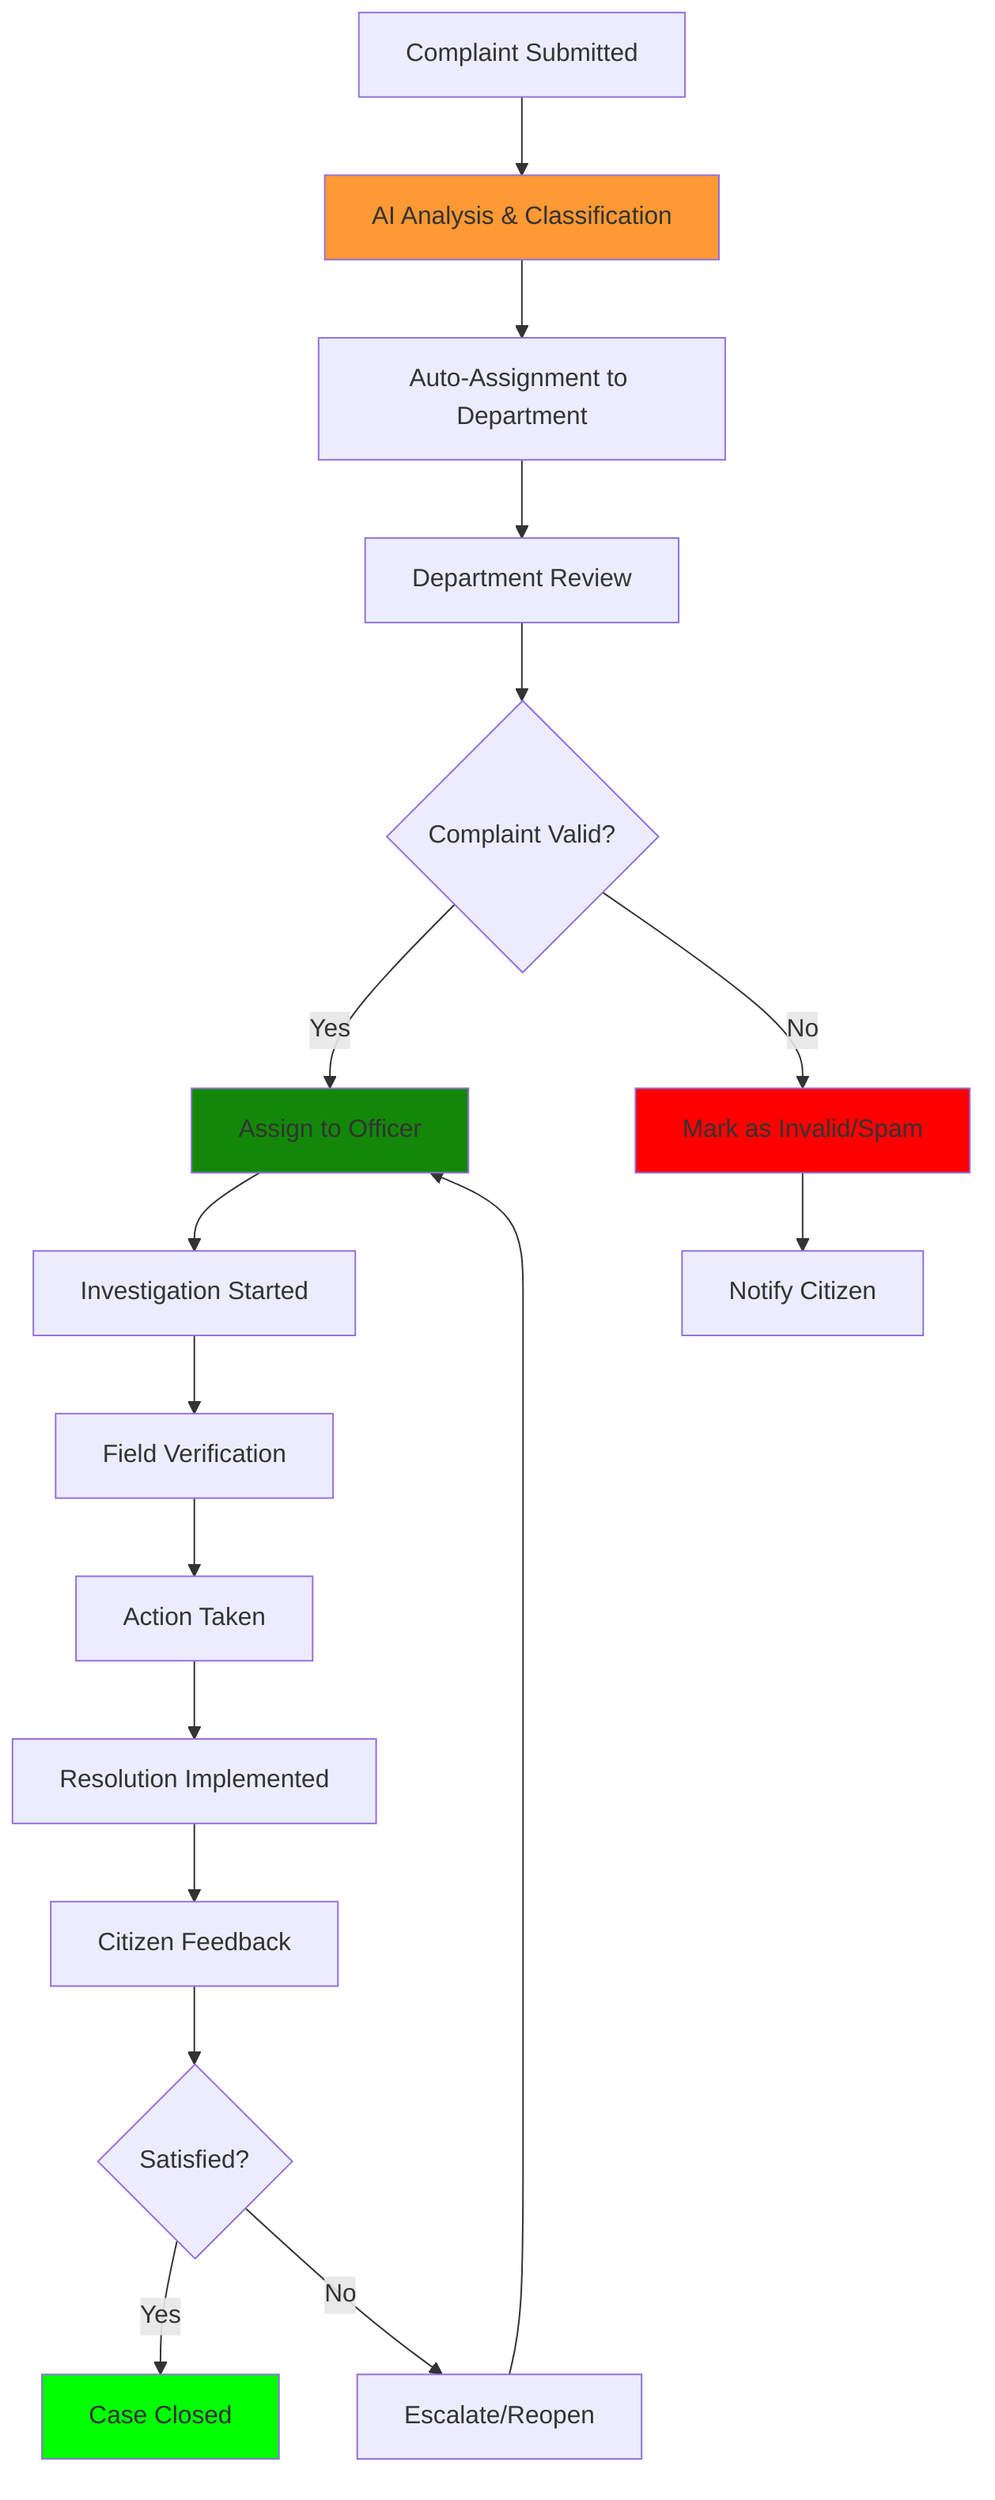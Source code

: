 graph TD
    A[Complaint Submitted] --> B[AI Analysis & Classification]
    B --> C[Auto-Assignment to Department]
    C --> D[Department Review]
    
    D --> E{Complaint Valid?}
    E -->|Yes| F[Assign to Officer]
    E -->|No| G[Mark as Invalid/Spam]
    
    F --> H[Investigation Started]
    H --> I[Field Verification]
    I --> J[Action Taken]
    J --> K[Resolution Implemented]
    K --> L[Citizen Feedback]
    
    L --> M{Satisfied?}
    M -->|Yes| N[Case Closed]
    M -->|No| O[Escalate/Reopen]
    
    G --> P[Notify Citizen]
    O --> F
    
    style B fill:#ff9933
    style F fill:#138808
    style N fill:#00ff00
    style G fill:#ff0000
